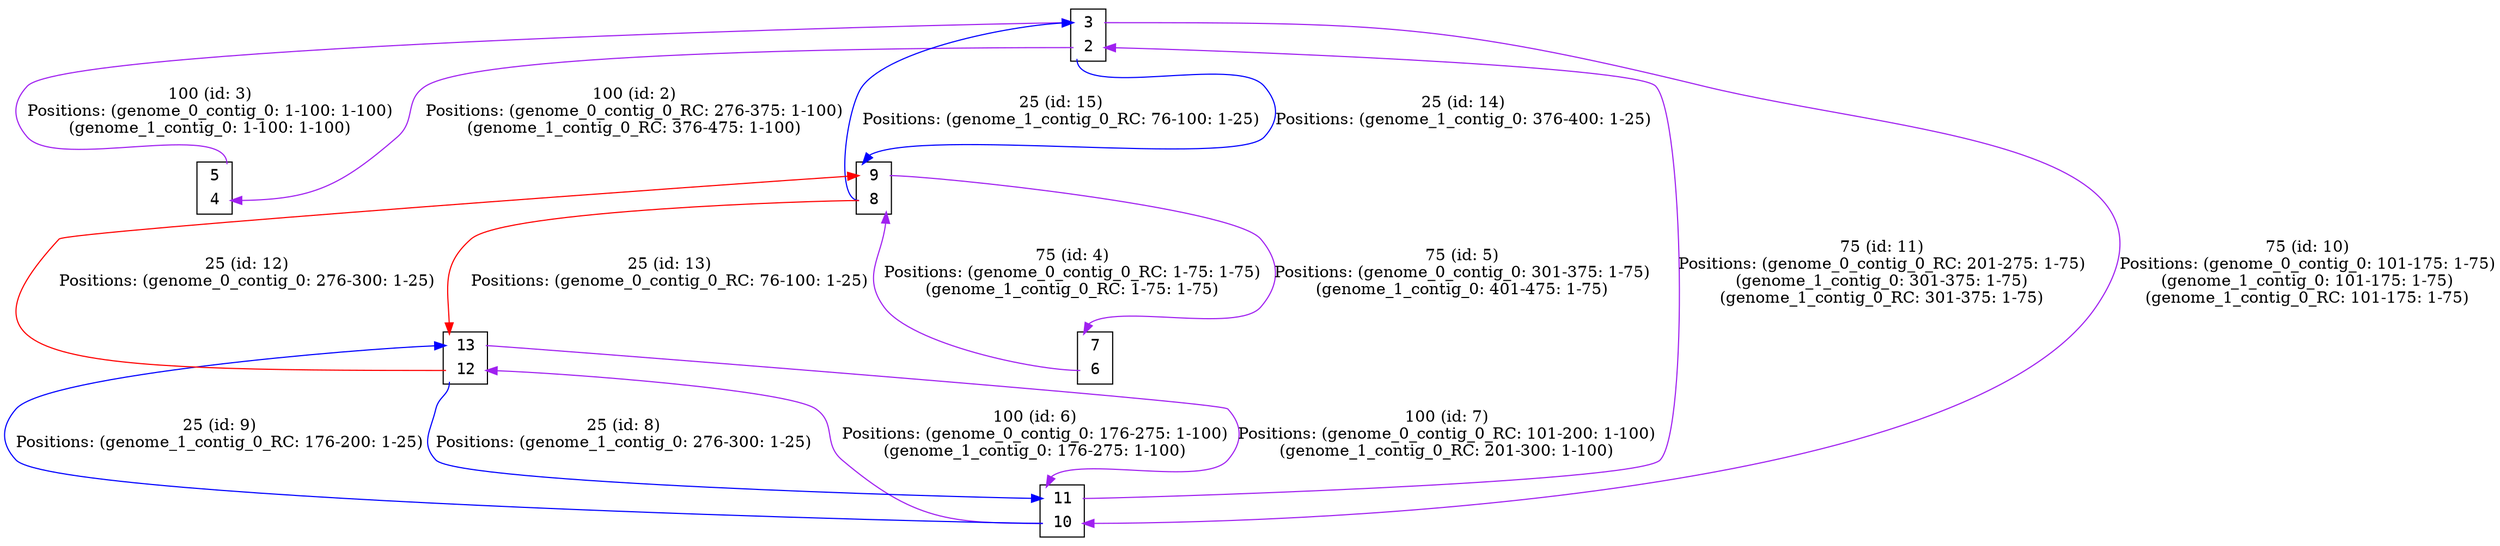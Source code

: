 digraph my_graph {
node[fontname=<Courier>,shape=<plaintext>]
vertex_0x126b310_0x126de10[label=<<TABLE bgcolor = "white">
<TR><TD BORDER = "0" PORT = "port_0x126de10_in"></TD><TD BORDER = "0" PORT = "port_">2</TD><TD BORDER = "0" PORT = "port_0x126de10_out"></TD></TR>
<TR><TD BORDER = "0" PORT = "port_0x126b310_out"></TD><TD BORDER = "0" PORT = "port_">3</TD><TD BORDER = "0" PORT = "port_0x126b310_in"></TD></TR>
</TABLE>>,style=<filled>,color=<black>,fillcolor=<white>]
vertex_0x126b310_0x126de10[label=<<TABLE bgcolor = "white">
<TR><TD BORDER = "0" PORT = "port_0x126b310_in"></TD><TD BORDER = "0" PORT = "port_">3</TD><TD BORDER = "0" PORT = "port_0x126b310_out"></TD></TR>
<TR><TD BORDER = "0" PORT = "port_0x126de10_out"></TD><TD BORDER = "0" PORT = "port_">2</TD><TD BORDER = "0" PORT = "port_0x126de10_in"></TD></TR>
</TABLE>>,style=<filled>,color=<black>,fillcolor=<white>]
vertex_0x126b450_0x126b6d0[label=<<TABLE bgcolor = "white">
<TR><TD BORDER = "0" PORT = "port_0x126b450_in"></TD><TD BORDER = "0" PORT = "port_">4</TD><TD BORDER = "0" PORT = "port_0x126b450_out"></TD></TR>
<TR><TD BORDER = "0" PORT = "port_0x126b6d0_out"></TD><TD BORDER = "0" PORT = "port_">5</TD><TD BORDER = "0" PORT = "port_0x126b6d0_in"></TD></TR>
</TABLE>>,style=<filled>,color=<black>,fillcolor=<white>]
vertex_0x126b450_0x126b6d0[label=<<TABLE bgcolor = "white">
<TR><TD BORDER = "0" PORT = "port_0x126b6d0_in"></TD><TD BORDER = "0" PORT = "port_">5</TD><TD BORDER = "0" PORT = "port_0x126b6d0_out"></TD></TR>
<TR><TD BORDER = "0" PORT = "port_0x126b450_out"></TD><TD BORDER = "0" PORT = "port_">4</TD><TD BORDER = "0" PORT = "port_0x126b450_in"></TD></TR>
</TABLE>>,style=<filled>,color=<black>,fillcolor=<white>]
vertex_0x126a2d0_0x126a470[label=<<TABLE bgcolor = "white">
<TR><TD BORDER = "0" PORT = "port_0x126a2d0_in"></TD><TD BORDER = "0" PORT = "port_">6</TD><TD BORDER = "0" PORT = "port_0x126a2d0_out"></TD></TR>
<TR><TD BORDER = "0" PORT = "port_0x126a470_out"></TD><TD BORDER = "0" PORT = "port_">7</TD><TD BORDER = "0" PORT = "port_0x126a470_in"></TD></TR>
</TABLE>>,style=<filled>,color=<black>,fillcolor=<white>]
vertex_0x126a2d0_0x126a470[label=<<TABLE bgcolor = "white">
<TR><TD BORDER = "0" PORT = "port_0x126a470_in"></TD><TD BORDER = "0" PORT = "port_">7</TD><TD BORDER = "0" PORT = "port_0x126a470_out"></TD></TR>
<TR><TD BORDER = "0" PORT = "port_0x126a2d0_out"></TD><TD BORDER = "0" PORT = "port_">6</TD><TD BORDER = "0" PORT = "port_0x126a2d0_in"></TD></TR>
</TABLE>>,style=<filled>,color=<black>,fillcolor=<white>]
vertex_0x125cf70_0x125cfb0[label=<<TABLE bgcolor = "white">
<TR><TD BORDER = "0" PORT = "port_0x125cf70_in"></TD><TD BORDER = "0" PORT = "port_">8</TD><TD BORDER = "0" PORT = "port_0x125cf70_out"></TD></TR>
<TR><TD BORDER = "0" PORT = "port_0x125cfb0_out"></TD><TD BORDER = "0" PORT = "port_">9</TD><TD BORDER = "0" PORT = "port_0x125cfb0_in"></TD></TR>
</TABLE>>,style=<filled>,color=<black>,fillcolor=<white>]
vertex_0x125cf70_0x125cfb0[label=<<TABLE bgcolor = "white">
<TR><TD BORDER = "0" PORT = "port_0x125cfb0_in"></TD><TD BORDER = "0" PORT = "port_">9</TD><TD BORDER = "0" PORT = "port_0x125cfb0_out"></TD></TR>
<TR><TD BORDER = "0" PORT = "port_0x125cf70_out"></TD><TD BORDER = "0" PORT = "port_">8</TD><TD BORDER = "0" PORT = "port_0x125cf70_in"></TD></TR>
</TABLE>>,style=<filled>,color=<black>,fillcolor=<white>]
vertex_0x126a880_0x126b220[label=<<TABLE bgcolor = "white">
<TR><TD BORDER = "0" PORT = "port_0x126a880_in"></TD><TD BORDER = "0" PORT = "port_">10</TD><TD BORDER = "0" PORT = "port_0x126a880_out"></TD></TR>
<TR><TD BORDER = "0" PORT = "port_0x126b220_out"></TD><TD BORDER = "0" PORT = "port_">11</TD><TD BORDER = "0" PORT = "port_0x126b220_in"></TD></TR>
</TABLE>>,style=<filled>,color=<black>,fillcolor=<white>]
vertex_0x126a880_0x126b220[label=<<TABLE bgcolor = "white">
<TR><TD BORDER = "0" PORT = "port_0x126b220_in"></TD><TD BORDER = "0" PORT = "port_">11</TD><TD BORDER = "0" PORT = "port_0x126b220_out"></TD></TR>
<TR><TD BORDER = "0" PORT = "port_0x126a880_out"></TD><TD BORDER = "0" PORT = "port_">10</TD><TD BORDER = "0" PORT = "port_0x126a880_in"></TD></TR>
</TABLE>>,style=<filled>,color=<black>,fillcolor=<white>]
vertex_0x125d240_0x125d2b0[label=<<TABLE bgcolor = "white">
<TR><TD BORDER = "0" PORT = "port_0x125d240_in"></TD><TD BORDER = "0" PORT = "port_">12</TD><TD BORDER = "0" PORT = "port_0x125d240_out"></TD></TR>
<TR><TD BORDER = "0" PORT = "port_0x125d2b0_out"></TD><TD BORDER = "0" PORT = "port_">13</TD><TD BORDER = "0" PORT = "port_0x125d2b0_in"></TD></TR>
</TABLE>>,style=<filled>,color=<black>,fillcolor=<white>]
vertex_0x125d240_0x125d2b0[label=<<TABLE bgcolor = "white">
<TR><TD BORDER = "0" PORT = "port_0x125d2b0_in"></TD><TD BORDER = "0" PORT = "port_">13</TD><TD BORDER = "0" PORT = "port_0x125d2b0_out"></TD></TR>
<TR><TD BORDER = "0" PORT = "port_0x125d240_out"></TD><TD BORDER = "0" PORT = "port_">12</TD><TD BORDER = "0" PORT = "port_0x125d240_in"></TD></TR>
</TABLE>>,style=<filled>,color=<black>,fillcolor=<white>]
vertex_0x126b310_0x126de10:port_0x126de10_out->vertex_0x126b450_0x126b6d0:port_0x126b450_in[label="100 (id: 2)\nPositions: (genome_0_contig_0_RC: 276-375: 1-100)\n(genome_1_contig_0_RC: 376-475: 1-100)\n",len=<0>,K=<0>,color=<purple>]
vertex_0x126b450_0x126b6d0:port_0x126b6d0_out->vertex_0x126b310_0x126de10:port_0x126b310_in[label="100 (id: 3)\nPositions: (genome_0_contig_0: 1-100: 1-100)\n(genome_1_contig_0: 1-100: 1-100)\n",len=<0>,K=<0>,color=<purple>]
vertex_0x126a2d0_0x126a470:port_0x126a2d0_out->vertex_0x125cf70_0x125cfb0:port_0x125cf70_in[label="75 (id: 4)\nPositions: (genome_0_contig_0_RC: 1-75: 1-75)\n(genome_1_contig_0_RC: 1-75: 1-75)\n",len=<0>,K=<0>,color=<purple>]
vertex_0x125cf70_0x125cfb0:port_0x125cfb0_out->vertex_0x126a2d0_0x126a470:port_0x126a470_in[label="75 (id: 5)\nPositions: (genome_0_contig_0: 301-375: 1-75)\n(genome_1_contig_0: 401-475: 1-75)\n",len=<0>,K=<0>,color=<purple>]
vertex_0x126a880_0x126b220:port_0x126a880_out->vertex_0x125d240_0x125d2b0:port_0x125d240_in[label="100 (id: 6)\nPositions: (genome_0_contig_0: 176-275: 1-100)\n(genome_1_contig_0: 176-275: 1-100)\n",len=<0>,K=<0>,color=<purple>]
vertex_0x125d240_0x125d2b0:port_0x125d2b0_out->vertex_0x126a880_0x126b220:port_0x126b220_in[label="100 (id: 7)\nPositions: (genome_0_contig_0_RC: 101-200: 1-100)\n(genome_1_contig_0_RC: 201-300: 1-100)\n",len=<0>,K=<0>,color=<purple>]
vertex_0x125d240_0x125d2b0:port_0x125d240_out->vertex_0x126a880_0x126b220:port_0x126b220_in[label="25 (id: 8)\nPositions: (genome_1_contig_0: 276-300: 1-25)\n",len=<0>,K=<0>,color=<blue>]
vertex_0x126a880_0x126b220:port_0x126a880_out->vertex_0x125d240_0x125d2b0:port_0x125d2b0_in[label="25 (id: 9)\nPositions: (genome_1_contig_0_RC: 176-200: 1-25)\n",len=<0>,K=<0>,color=<blue>]
vertex_0x126b310_0x126de10:port_0x126b310_out->vertex_0x126a880_0x126b220:port_0x126a880_in[label="75 (id: 10)\nPositions: (genome_0_contig_0: 101-175: 1-75)\n(genome_1_contig_0: 101-175: 1-75)\n(genome_1_contig_0_RC: 101-175: 1-75)\n",len=<0>,K=<0>,color=<purple>]
vertex_0x126a880_0x126b220:port_0x126b220_out->vertex_0x126b310_0x126de10:port_0x126de10_in[label="75 (id: 11)\nPositions: (genome_0_contig_0_RC: 201-275: 1-75)\n(genome_1_contig_0: 301-375: 1-75)\n(genome_1_contig_0_RC: 301-375: 1-75)\n",len=<0>,K=<0>,color=<purple>]
vertex_0x125d240_0x125d2b0:port_0x125d240_out->vertex_0x125cf70_0x125cfb0:port_0x125cfb0_in[label="25 (id: 12)\nPositions: (genome_0_contig_0: 276-300: 1-25)\n",len=<0>,K=<0>,color=<red>]
vertex_0x125cf70_0x125cfb0:port_0x125cf70_out->vertex_0x125d240_0x125d2b0:port_0x125d2b0_in[label="25 (id: 13)\nPositions: (genome_0_contig_0_RC: 76-100: 1-25)\n",len=<0>,K=<0>,color=<red>]
vertex_0x126b310_0x126de10:port_0x126de10_out->vertex_0x125cf70_0x125cfb0:port_0x125cfb0_in[label="25 (id: 14)\nPositions: (genome_1_contig_0: 376-400: 1-25)\n",len=<0>,K=<0>,color=<blue>]
vertex_0x125cf70_0x125cfb0:port_0x125cf70_out->vertex_0x126b310_0x126de10:port_0x126b310_in[label="25 (id: 15)\nPositions: (genome_1_contig_0_RC: 76-100: 1-25)\n",len=<0>,K=<0>,color=<blue>]
}
